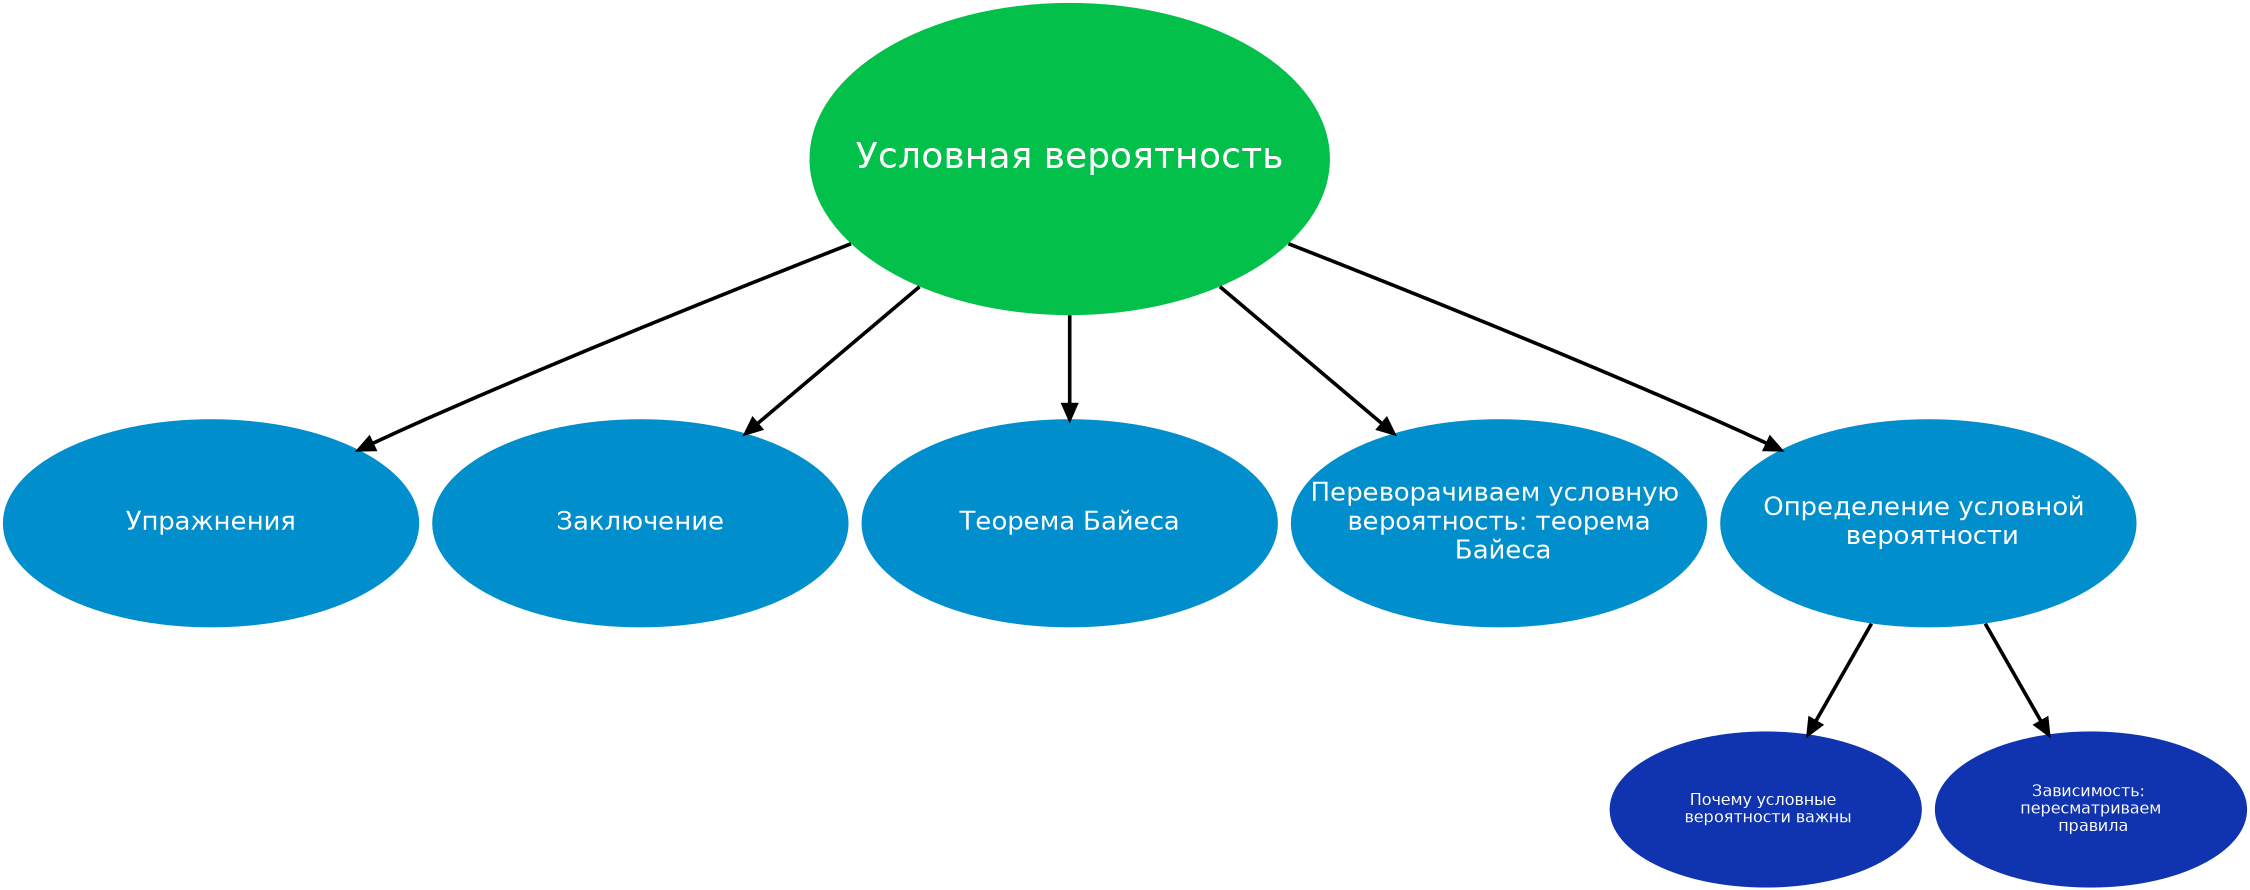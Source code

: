 digraph MindMap {
  dpi=300;
  size = "15";
  fontname="Helvetica";
  graph [ranksep=2];

  node [
    shape=ellipse
    style=filled
    fillcolor="#03C04A"
    fontname=Helvetica
    fontsize=50
    fontcolor="#FFFFFF"
    width=10
    height=6
    penwidth=0
    fixedsize=true
    ];
  edge [
    arrowhead=normal
    arrowsize=2
    penwidth=5
    ];

  root [ label="Условная вероятность" ];
  
  node [
    fontsize=36
    fillcolor="#008ECC"
    width=8
    height=4
    ];
  
   11 [ label="Упражнения" ];
   12 [ label="Заключение" ];
   13 [ label="Теорема Байеса" ];
   14 [ label="Переворачиваем условную \n вероятность: теорема \n Байеса" ];
   15 [ label="Определение условной \n вероятности" ];
   
  root->{ 11 12 13 14 15 };
  
  node [
    fontsize=22
    fillcolor="#1034AF"
    width=6
    height=3
    ];

  23 [ label="Почему условные \n вероятности важны" ];
  24 [ label="Зависимость: \n пересматриваем \n правила" ];

  15 -> { 23 24 };

}
